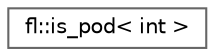 digraph "Graphical Class Hierarchy"
{
 // LATEX_PDF_SIZE
  bgcolor="transparent";
  edge [fontname=Helvetica,fontsize=10,labelfontname=Helvetica,labelfontsize=10];
  node [fontname=Helvetica,fontsize=10,shape=box,height=0.2,width=0.4];
  rankdir="LR";
  Node0 [id="Node000000",label="fl::is_pod\< int \>",height=0.2,width=0.4,color="grey40", fillcolor="white", style="filled",URL="$d3/db8/structfl_1_1is__pod_3_01int_01_4.html",tooltip=" "];
}
